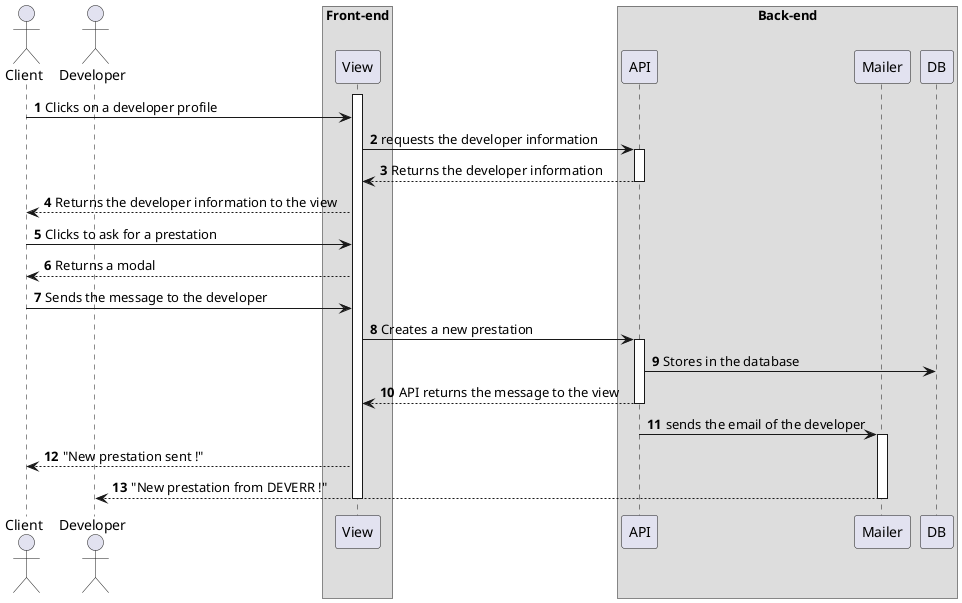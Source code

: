 @startuml
autonumber

actor Client as U
actor Developer as V
box "Front-end"
participant View as A
end box

box "Back-end"
participant API as B
participant Mailer as D
participant DB as C
end box

activate A
U -> A : Clicks on a developer profile
A -> B : requests the developer information
activate B
B --> A : Returns the developer information
deactivate B
A --> U : Returns the developer information to the view
U -> A : Clicks to ask for a prestation
A --> U : Returns a modal
U -> A : Sends the message to the developer
A -> B : Creates a new prestation
activate B
B -> C : Stores in the database
B --> A : API returns the message to the view
deactivate B
B -> D : sends the email of the developer
activate D
A --> U : "New prestation sent !"
D --> V : "New prestation from DEVERR !"
deactivate D
deactivate A

@enduml
